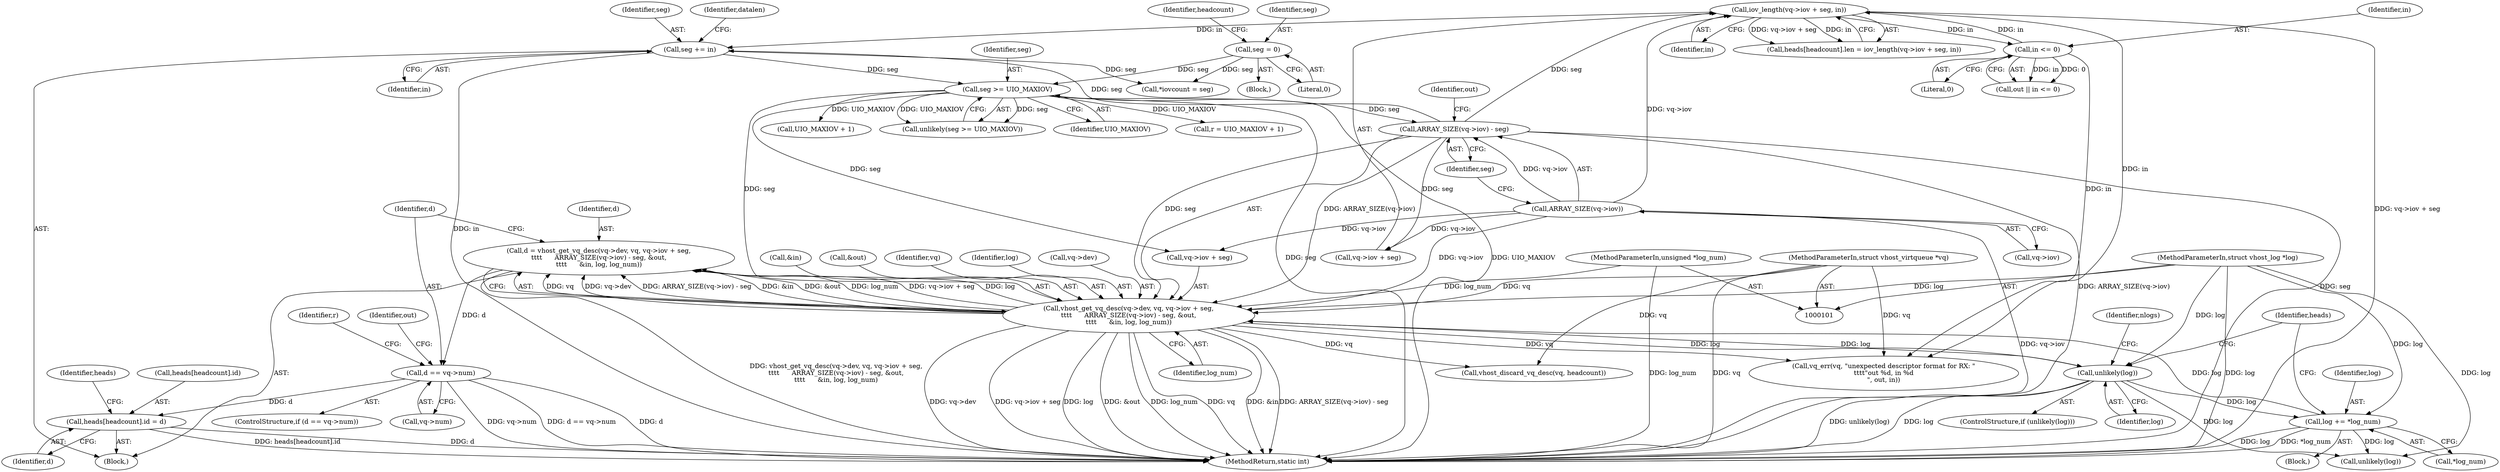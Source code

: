 digraph "0_linux_d8316f3991d207fe32881a9ac20241be8fa2bad0@array" {
"1000211" [label="(Call,heads[headcount].id = d)"];
"1000171" [label="(Call,d == vq->num)"];
"1000146" [label="(Call,d = vhost_get_vq_desc(vq->dev, vq, vq->iov + seg,\n\t\t\t\t      ARRAY_SIZE(vq->iov) - seg, &out,\n\t\t\t\t      &in, log, log_num))"];
"1000148" [label="(Call,vhost_get_vq_desc(vq->dev, vq, vq->iov + seg,\n\t\t\t\t      ARRAY_SIZE(vq->iov) - seg, &out,\n\t\t\t\t      &in, log, log_num))"];
"1000102" [label="(MethodParameterIn,struct vhost_virtqueue *vq)"];
"1000159" [label="(Call,ARRAY_SIZE(vq->iov))"];
"1000137" [label="(Call,seg >= UIO_MAXIOV)"];
"1000113" [label="(Call,seg = 0)"];
"1000240" [label="(Call,seg += in)"];
"1000224" [label="(Call,iov_length(vq->iov + seg, in))"];
"1000158" [label="(Call,ARRAY_SIZE(vq->iov) - seg)"];
"1000185" [label="(Call,in <= 0)"];
"1000200" [label="(Call,unlikely(log))"];
"1000106" [label="(MethodParameterIn,struct vhost_log *log)"];
"1000207" [label="(Call,log += *log_num)"];
"1000107" [label="(MethodParameterIn,unsigned *log_num)"];
"1000241" [label="(Identifier,seg)"];
"1000271" [label="(Call,UIO_MAXIOV + 1)"];
"1000169" [label="(Identifier,log_num)"];
"1000134" [label="(Block,)"];
"1000166" [label="(Call,&in)"];
"1000221" [label="(Identifier,heads)"];
"1000148" [label="(Call,vhost_get_vq_desc(vq->dev, vq, vq->iov + seg,\n\t\t\t\t      ARRAY_SIZE(vq->iov) - seg, &out,\n\t\t\t\t      &in, log, log_num))"];
"1000184" [label="(Identifier,out)"];
"1000137" [label="(Call,seg >= UIO_MAXIOV)"];
"1000160" [label="(Call,vq->iov)"];
"1000136" [label="(Call,unlikely(seg >= UIO_MAXIOV))"];
"1000146" [label="(Call,d = vhost_get_vq_desc(vq->dev, vq, vq->iov + seg,\n\t\t\t\t      ARRAY_SIZE(vq->iov) - seg, &out,\n\t\t\t\t      &in, log, log_num))"];
"1000217" [label="(Identifier,d)"];
"1000186" [label="(Identifier,in)"];
"1000172" [label="(Identifier,d)"];
"1000224" [label="(Call,iov_length(vq->iov + seg, in))"];
"1000214" [label="(Identifier,heads)"];
"1000113" [label="(Call,seg = 0)"];
"1000107" [label="(MethodParameterIn,unsigned *log_num)"];
"1000165" [label="(Identifier,out)"];
"1000283" [label="(MethodReturn,static int)"];
"1000252" [label="(Call,*iovcount = seg)"];
"1000178" [label="(Identifier,r)"];
"1000204" [label="(Identifier,nlogs)"];
"1000240" [label="(Call,seg += in)"];
"1000230" [label="(Identifier,in)"];
"1000199" [label="(ControlStructure,if (unlikely(log)))"];
"1000115" [label="(Literal,0)"];
"1000212" [label="(Call,heads[headcount].id)"];
"1000189" [label="(Call,vq_err(vq, \"unexpected descriptor format for RX: \"\n\t\t\t\t\"out %d, in %d\n\", out, in))"];
"1000225" [label="(Call,vq->iov + seg)"];
"1000209" [label="(Call,*log_num)"];
"1000187" [label="(Literal,0)"];
"1000200" [label="(Call,unlikely(log))"];
"1000164" [label="(Call,&out)"];
"1000163" [label="(Identifier,seg)"];
"1000159" [label="(Call,ARRAY_SIZE(vq->iov))"];
"1000207" [label="(Call,log += *log_num)"];
"1000147" [label="(Identifier,d)"];
"1000152" [label="(Identifier,vq)"];
"1000114" [label="(Identifier,seg)"];
"1000201" [label="(Identifier,log)"];
"1000278" [label="(Call,vhost_discard_vq_desc(vq, headcount))"];
"1000185" [label="(Call,in <= 0)"];
"1000170" [label="(ControlStructure,if (d == vq->num))"];
"1000208" [label="(Identifier,log)"];
"1000173" [label="(Call,vq->num)"];
"1000118" [label="(Identifier,headcount)"];
"1000158" [label="(Call,ARRAY_SIZE(vq->iov) - seg)"];
"1000242" [label="(Identifier,in)"];
"1000139" [label="(Identifier,UIO_MAXIOV)"];
"1000153" [label="(Call,vq->iov + seg)"];
"1000202" [label="(Block,)"];
"1000171" [label="(Call,d == vq->num)"];
"1000168" [label="(Identifier,log)"];
"1000129" [label="(Identifier,datalen)"];
"1000218" [label="(Call,heads[headcount].len = iov_length(vq->iov + seg, in))"];
"1000183" [label="(Call,out || in <= 0)"];
"1000149" [label="(Call,vq->dev)"];
"1000257" [label="(Call,unlikely(log))"];
"1000138" [label="(Identifier,seg)"];
"1000269" [label="(Call,r = UIO_MAXIOV + 1)"];
"1000109" [label="(Block,)"];
"1000211" [label="(Call,heads[headcount].id = d)"];
"1000106" [label="(MethodParameterIn,struct vhost_log *log)"];
"1000102" [label="(MethodParameterIn,struct vhost_virtqueue *vq)"];
"1000211" -> "1000134"  [label="AST: "];
"1000211" -> "1000217"  [label="CFG: "];
"1000212" -> "1000211"  [label="AST: "];
"1000217" -> "1000211"  [label="AST: "];
"1000221" -> "1000211"  [label="CFG: "];
"1000211" -> "1000283"  [label="DDG: d"];
"1000211" -> "1000283"  [label="DDG: heads[headcount].id"];
"1000171" -> "1000211"  [label="DDG: d"];
"1000171" -> "1000170"  [label="AST: "];
"1000171" -> "1000173"  [label="CFG: "];
"1000172" -> "1000171"  [label="AST: "];
"1000173" -> "1000171"  [label="AST: "];
"1000178" -> "1000171"  [label="CFG: "];
"1000184" -> "1000171"  [label="CFG: "];
"1000171" -> "1000283"  [label="DDG: d"];
"1000171" -> "1000283"  [label="DDG: vq->num"];
"1000171" -> "1000283"  [label="DDG: d == vq->num"];
"1000146" -> "1000171"  [label="DDG: d"];
"1000146" -> "1000134"  [label="AST: "];
"1000146" -> "1000148"  [label="CFG: "];
"1000147" -> "1000146"  [label="AST: "];
"1000148" -> "1000146"  [label="AST: "];
"1000172" -> "1000146"  [label="CFG: "];
"1000146" -> "1000283"  [label="DDG: vhost_get_vq_desc(vq->dev, vq, vq->iov + seg,\n\t\t\t\t      ARRAY_SIZE(vq->iov) - seg, &out,\n\t\t\t\t      &in, log, log_num)"];
"1000148" -> "1000146"  [label="DDG: vq"];
"1000148" -> "1000146"  [label="DDG: vq->dev"];
"1000148" -> "1000146"  [label="DDG: ARRAY_SIZE(vq->iov) - seg"];
"1000148" -> "1000146"  [label="DDG: &in"];
"1000148" -> "1000146"  [label="DDG: &out"];
"1000148" -> "1000146"  [label="DDG: log_num"];
"1000148" -> "1000146"  [label="DDG: vq->iov + seg"];
"1000148" -> "1000146"  [label="DDG: log"];
"1000148" -> "1000169"  [label="CFG: "];
"1000149" -> "1000148"  [label="AST: "];
"1000152" -> "1000148"  [label="AST: "];
"1000153" -> "1000148"  [label="AST: "];
"1000158" -> "1000148"  [label="AST: "];
"1000164" -> "1000148"  [label="AST: "];
"1000166" -> "1000148"  [label="AST: "];
"1000168" -> "1000148"  [label="AST: "];
"1000169" -> "1000148"  [label="AST: "];
"1000148" -> "1000283"  [label="DDG: log"];
"1000148" -> "1000283"  [label="DDG: &out"];
"1000148" -> "1000283"  [label="DDG: log_num"];
"1000148" -> "1000283"  [label="DDG: vq"];
"1000148" -> "1000283"  [label="DDG: &in"];
"1000148" -> "1000283"  [label="DDG: ARRAY_SIZE(vq->iov) - seg"];
"1000148" -> "1000283"  [label="DDG: vq->dev"];
"1000148" -> "1000283"  [label="DDG: vq->iov + seg"];
"1000102" -> "1000148"  [label="DDG: vq"];
"1000159" -> "1000148"  [label="DDG: vq->iov"];
"1000137" -> "1000148"  [label="DDG: seg"];
"1000158" -> "1000148"  [label="DDG: ARRAY_SIZE(vq->iov)"];
"1000158" -> "1000148"  [label="DDG: seg"];
"1000200" -> "1000148"  [label="DDG: log"];
"1000207" -> "1000148"  [label="DDG: log"];
"1000106" -> "1000148"  [label="DDG: log"];
"1000107" -> "1000148"  [label="DDG: log_num"];
"1000148" -> "1000189"  [label="DDG: vq"];
"1000148" -> "1000200"  [label="DDG: log"];
"1000148" -> "1000278"  [label="DDG: vq"];
"1000102" -> "1000101"  [label="AST: "];
"1000102" -> "1000283"  [label="DDG: vq"];
"1000102" -> "1000189"  [label="DDG: vq"];
"1000102" -> "1000278"  [label="DDG: vq"];
"1000159" -> "1000158"  [label="AST: "];
"1000159" -> "1000160"  [label="CFG: "];
"1000160" -> "1000159"  [label="AST: "];
"1000163" -> "1000159"  [label="CFG: "];
"1000159" -> "1000283"  [label="DDG: vq->iov"];
"1000159" -> "1000153"  [label="DDG: vq->iov"];
"1000159" -> "1000158"  [label="DDG: vq->iov"];
"1000159" -> "1000224"  [label="DDG: vq->iov"];
"1000159" -> "1000225"  [label="DDG: vq->iov"];
"1000137" -> "1000136"  [label="AST: "];
"1000137" -> "1000139"  [label="CFG: "];
"1000138" -> "1000137"  [label="AST: "];
"1000139" -> "1000137"  [label="AST: "];
"1000136" -> "1000137"  [label="CFG: "];
"1000137" -> "1000283"  [label="DDG: UIO_MAXIOV"];
"1000137" -> "1000283"  [label="DDG: seg"];
"1000137" -> "1000136"  [label="DDG: seg"];
"1000137" -> "1000136"  [label="DDG: UIO_MAXIOV"];
"1000113" -> "1000137"  [label="DDG: seg"];
"1000240" -> "1000137"  [label="DDG: seg"];
"1000137" -> "1000153"  [label="DDG: seg"];
"1000137" -> "1000158"  [label="DDG: seg"];
"1000137" -> "1000269"  [label="DDG: UIO_MAXIOV"];
"1000137" -> "1000271"  [label="DDG: UIO_MAXIOV"];
"1000113" -> "1000109"  [label="AST: "];
"1000113" -> "1000115"  [label="CFG: "];
"1000114" -> "1000113"  [label="AST: "];
"1000115" -> "1000113"  [label="AST: "];
"1000118" -> "1000113"  [label="CFG: "];
"1000113" -> "1000252"  [label="DDG: seg"];
"1000240" -> "1000134"  [label="AST: "];
"1000240" -> "1000242"  [label="CFG: "];
"1000241" -> "1000240"  [label="AST: "];
"1000242" -> "1000240"  [label="AST: "];
"1000129" -> "1000240"  [label="CFG: "];
"1000240" -> "1000283"  [label="DDG: in"];
"1000224" -> "1000240"  [label="DDG: in"];
"1000158" -> "1000240"  [label="DDG: seg"];
"1000240" -> "1000252"  [label="DDG: seg"];
"1000224" -> "1000218"  [label="AST: "];
"1000224" -> "1000230"  [label="CFG: "];
"1000225" -> "1000224"  [label="AST: "];
"1000230" -> "1000224"  [label="AST: "];
"1000218" -> "1000224"  [label="CFG: "];
"1000224" -> "1000283"  [label="DDG: vq->iov + seg"];
"1000224" -> "1000185"  [label="DDG: in"];
"1000224" -> "1000189"  [label="DDG: in"];
"1000224" -> "1000218"  [label="DDG: vq->iov + seg"];
"1000224" -> "1000218"  [label="DDG: in"];
"1000158" -> "1000224"  [label="DDG: seg"];
"1000185" -> "1000224"  [label="DDG: in"];
"1000158" -> "1000163"  [label="CFG: "];
"1000163" -> "1000158"  [label="AST: "];
"1000165" -> "1000158"  [label="CFG: "];
"1000158" -> "1000283"  [label="DDG: ARRAY_SIZE(vq->iov)"];
"1000158" -> "1000283"  [label="DDG: seg"];
"1000158" -> "1000225"  [label="DDG: seg"];
"1000185" -> "1000183"  [label="AST: "];
"1000185" -> "1000187"  [label="CFG: "];
"1000186" -> "1000185"  [label="AST: "];
"1000187" -> "1000185"  [label="AST: "];
"1000183" -> "1000185"  [label="CFG: "];
"1000185" -> "1000183"  [label="DDG: in"];
"1000185" -> "1000183"  [label="DDG: 0"];
"1000185" -> "1000189"  [label="DDG: in"];
"1000200" -> "1000199"  [label="AST: "];
"1000200" -> "1000201"  [label="CFG: "];
"1000201" -> "1000200"  [label="AST: "];
"1000204" -> "1000200"  [label="CFG: "];
"1000214" -> "1000200"  [label="CFG: "];
"1000200" -> "1000283"  [label="DDG: unlikely(log)"];
"1000200" -> "1000283"  [label="DDG: log"];
"1000106" -> "1000200"  [label="DDG: log"];
"1000200" -> "1000207"  [label="DDG: log"];
"1000200" -> "1000257"  [label="DDG: log"];
"1000106" -> "1000101"  [label="AST: "];
"1000106" -> "1000283"  [label="DDG: log"];
"1000106" -> "1000207"  [label="DDG: log"];
"1000106" -> "1000257"  [label="DDG: log"];
"1000207" -> "1000202"  [label="AST: "];
"1000207" -> "1000209"  [label="CFG: "];
"1000208" -> "1000207"  [label="AST: "];
"1000209" -> "1000207"  [label="AST: "];
"1000214" -> "1000207"  [label="CFG: "];
"1000207" -> "1000283"  [label="DDG: *log_num"];
"1000207" -> "1000283"  [label="DDG: log"];
"1000207" -> "1000257"  [label="DDG: log"];
"1000107" -> "1000101"  [label="AST: "];
"1000107" -> "1000283"  [label="DDG: log_num"];
}
